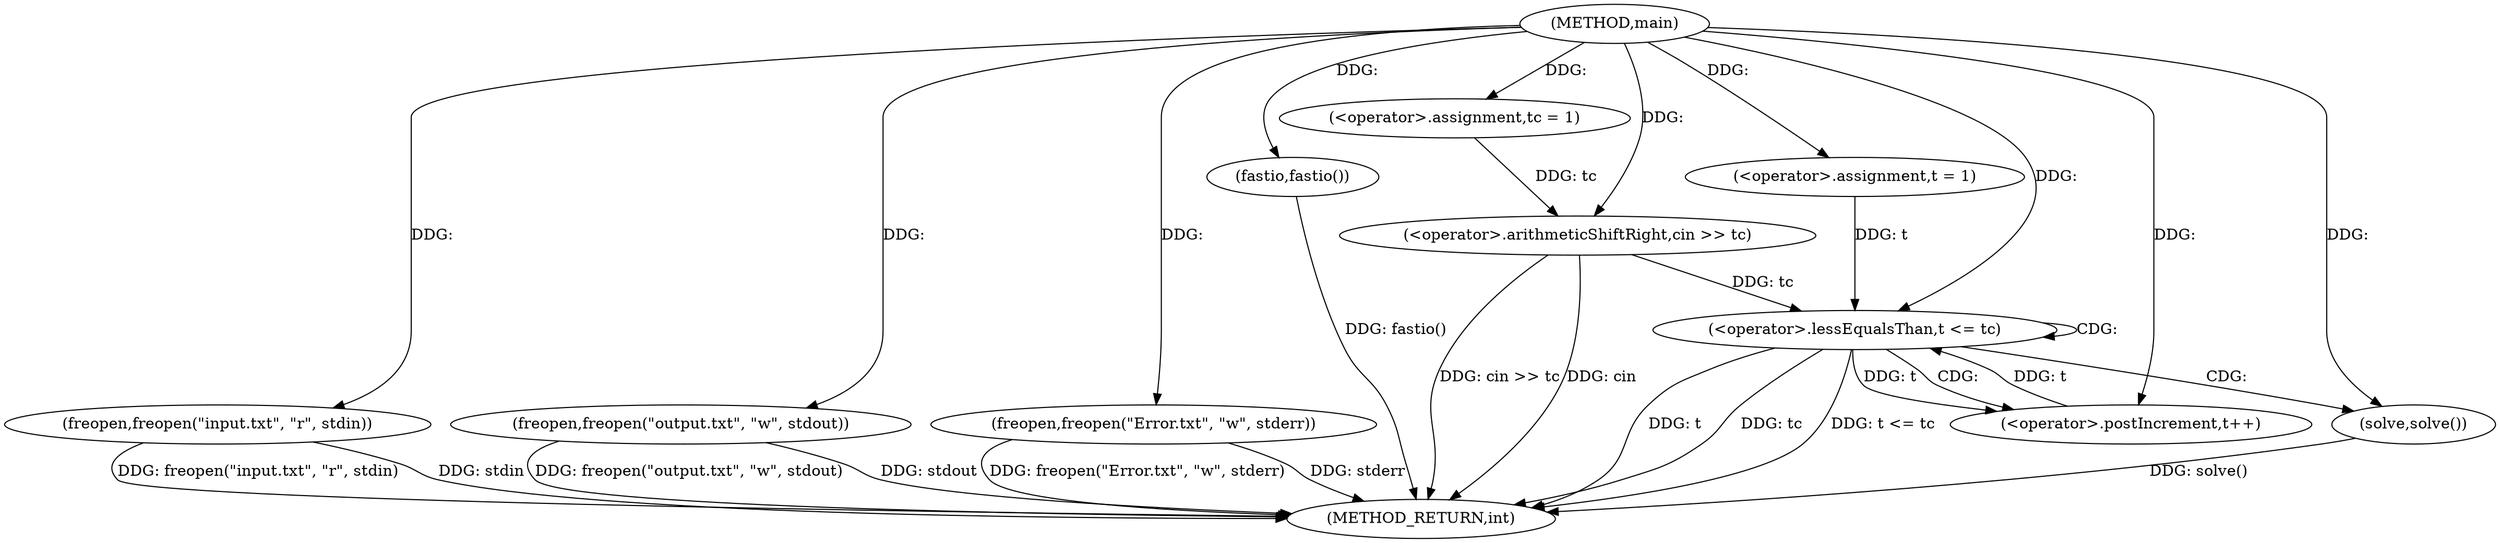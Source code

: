 digraph "main" {  
"1000528" [label = "(METHOD,main)" ]
"1000562" [label = "(METHOD_RETURN,int)" ]
"1000530" [label = "(freopen,freopen(\"input.txt\", \"r\", stdin))" ]
"1000534" [label = "(freopen,freopen(\"output.txt\", \"w\", stdout))" ]
"1000538" [label = "(freopen,freopen(\"Error.txt\", \"w\", stderr))" ]
"1000542" [label = "(fastio,fastio())" ]
"1000544" [label = "(<operator>.assignment,tc = 1)" ]
"1000547" [label = "(<operator>.arithmeticShiftRight,cin >> tc)" ]
"1000552" [label = "(<operator>.assignment,t = 1)" ]
"1000555" [label = "(<operator>.lessEqualsThan,t <= tc)" ]
"1000558" [label = "(<operator>.postIncrement,t++)" ]
"1000561" [label = "(solve,solve())" ]
  "1000530" -> "1000562"  [ label = "DDG: freopen(\"input.txt\", \"r\", stdin)"] 
  "1000534" -> "1000562"  [ label = "DDG: freopen(\"output.txt\", \"w\", stdout)"] 
  "1000538" -> "1000562"  [ label = "DDG: freopen(\"Error.txt\", \"w\", stderr)"] 
  "1000542" -> "1000562"  [ label = "DDG: fastio()"] 
  "1000547" -> "1000562"  [ label = "DDG: cin >> tc"] 
  "1000555" -> "1000562"  [ label = "DDG: t"] 
  "1000555" -> "1000562"  [ label = "DDG: tc"] 
  "1000555" -> "1000562"  [ label = "DDG: t <= tc"] 
  "1000561" -> "1000562"  [ label = "DDG: solve()"] 
  "1000547" -> "1000562"  [ label = "DDG: cin"] 
  "1000530" -> "1000562"  [ label = "DDG: stdin"] 
  "1000538" -> "1000562"  [ label = "DDG: stderr"] 
  "1000534" -> "1000562"  [ label = "DDG: stdout"] 
  "1000528" -> "1000542"  [ label = "DDG: "] 
  "1000528" -> "1000544"  [ label = "DDG: "] 
  "1000528" -> "1000530"  [ label = "DDG: "] 
  "1000528" -> "1000534"  [ label = "DDG: "] 
  "1000528" -> "1000538"  [ label = "DDG: "] 
  "1000528" -> "1000547"  [ label = "DDG: "] 
  "1000544" -> "1000547"  [ label = "DDG: tc"] 
  "1000528" -> "1000552"  [ label = "DDG: "] 
  "1000552" -> "1000555"  [ label = "DDG: t"] 
  "1000558" -> "1000555"  [ label = "DDG: t"] 
  "1000528" -> "1000555"  [ label = "DDG: "] 
  "1000547" -> "1000555"  [ label = "DDG: tc"] 
  "1000555" -> "1000558"  [ label = "DDG: t"] 
  "1000528" -> "1000558"  [ label = "DDG: "] 
  "1000528" -> "1000561"  [ label = "DDG: "] 
  "1000555" -> "1000558"  [ label = "CDG: "] 
  "1000555" -> "1000561"  [ label = "CDG: "] 
  "1000555" -> "1000555"  [ label = "CDG: "] 
}
